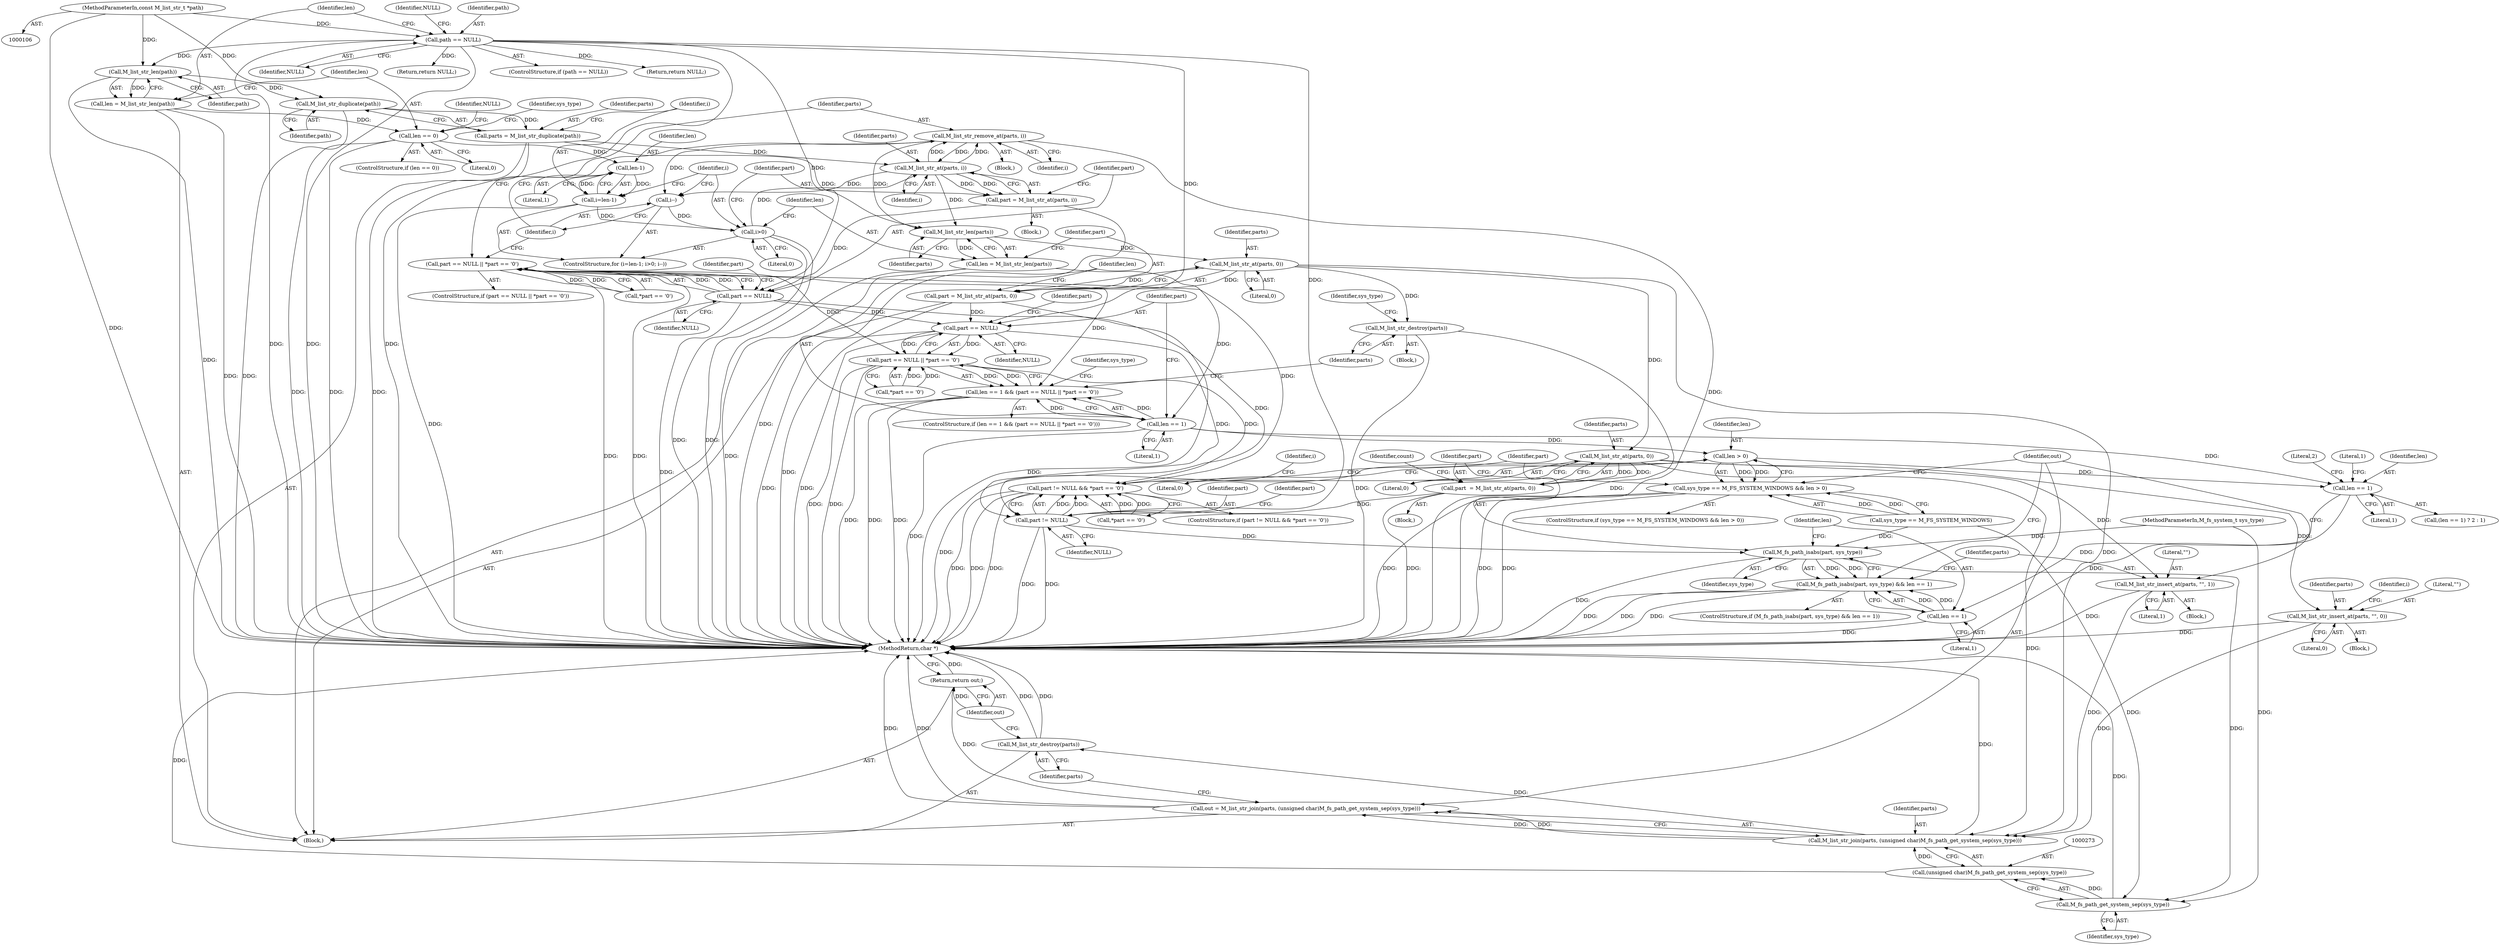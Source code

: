 digraph "0_mstdlib_db124b8f607dd0a40a9aef2d4d468fad433522a7_5@API" {
"1000169" [label="(Call,M_list_str_remove_at(parts, i))"];
"1000156" [label="(Call,M_list_str_at(parts, i))"];
"1000138" [label="(Call,parts = M_list_str_duplicate(path))"];
"1000140" [label="(Call,M_list_str_duplicate(path))"];
"1000125" [label="(Call,M_list_str_len(path))"];
"1000117" [label="(Call,path == NULL)"];
"1000107" [label="(MethodParameterIn,const M_list_str_t *path)"];
"1000169" [label="(Call,M_list_str_remove_at(parts, i))"];
"1000148" [label="(Call,i>0)"];
"1000151" [label="(Call,i--)"];
"1000143" [label="(Call,i=len-1)"];
"1000145" [label="(Call,len-1)"];
"1000128" [label="(Call,len == 0)"];
"1000123" [label="(Call,len = M_list_str_len(path))"];
"1000154" [label="(Call,part = M_list_str_at(parts, i))"];
"1000161" [label="(Call,part == NULL)"];
"1000160" [label="(Call,part == NULL || *part == '\0')"];
"1000182" [label="(Call,len == 1 && (part == NULL || *part == '\0'))"];
"1000186" [label="(Call,part == NULL || *part == '\0')"];
"1000231" [label="(Call,part != NULL && *part == '\0')"];
"1000187" [label="(Call,part == NULL)"];
"1000232" [label="(Call,part != NULL)"];
"1000257" [label="(Call,M_fs_path_isabs(part, sys_type))"];
"1000256" [label="(Call,M_fs_path_isabs(part, sys_type) && len == 1)"];
"1000274" [label="(Call,M_fs_path_get_system_sep(sys_type))"];
"1000272" [label="(Call,(unsigned char)M_fs_path_get_system_sep(sys_type))"];
"1000270" [label="(Call,M_list_str_join(parts, (unsigned char)M_fs_path_get_system_sep(sys_type)))"];
"1000268" [label="(Call,out = M_list_str_join(parts, (unsigned char)M_fs_path_get_system_sep(sys_type)))"];
"1000278" [label="(Return,return out;)"];
"1000276" [label="(Call,M_list_str_destroy(parts))"];
"1000174" [label="(Call,M_list_str_len(parts))"];
"1000172" [label="(Call,len = M_list_str_len(parts))"];
"1000183" [label="(Call,len == 1)"];
"1000213" [label="(Call,len > 0)"];
"1000209" [label="(Call,sys_type == M_FS_SYSTEM_WINDOWS && len > 0)"];
"1000225" [label="(Call,len == 1)"];
"1000260" [label="(Call,len == 1)"];
"1000178" [label="(Call,M_list_str_at(parts, 0))"];
"1000176" [label="(Call,part = M_list_str_at(parts, 0))"];
"1000195" [label="(Call,M_list_str_destroy(parts))"];
"1000219" [label="(Call,M_list_str_at(parts, 0))"];
"1000217" [label="(Call,part  = M_list_str_at(parts, 0))"];
"1000250" [label="(Call,M_list_str_insert_at(parts, \"\", 0))"];
"1000264" [label="(Call,M_list_str_insert_at(parts, \"\", 1))"];
"1000150" [label="(Literal,0)"];
"1000143" [label="(Call,i=len-1)"];
"1000175" [label="(Identifier,parts)"];
"1000180" [label="(Literal,0)"];
"1000141" [label="(Identifier,path)"];
"1000161" [label="(Call,part == NULL)"];
"1000169" [label="(Call,M_list_str_remove_at(parts, i))"];
"1000119" [label="(Identifier,NULL)"];
"1000159" [label="(ControlStructure,if (part == NULL || *part == '\0'))"];
"1000133" [label="(Identifier,NULL)"];
"1000210" [label="(Call,sys_type == M_FS_SYSTEM_WINDOWS)"];
"1000235" [label="(Call,*part == '\0')"];
"1000233" [label="(Identifier,part)"];
"1000183" [label="(Call,len == 1)"];
"1000140" [label="(Call,M_list_str_duplicate(path))"];
"1000177" [label="(Identifier,part)"];
"1000194" [label="(Block,)"];
"1000253" [label="(Literal,0)"];
"1000190" [label="(Call,*part == '\0')"];
"1000276" [label="(Call,M_list_str_destroy(parts))"];
"1000213" [label="(Call,len > 0)"];
"1000274" [label="(Call,M_fs_path_get_system_sep(sys_type))"];
"1000256" [label="(Call,M_fs_path_isabs(part, sys_type) && len == 1)"];
"1000107" [label="(MethodParameterIn,const M_list_str_t *path)"];
"1000269" [label="(Identifier,out)"];
"1000209" [label="(Call,sys_type == M_FS_SYSTEM_WINDOWS && len > 0)"];
"1000220" [label="(Identifier,parts)"];
"1000277" [label="(Identifier,parts)"];
"1000242" [label="(Identifier,i)"];
"1000279" [label="(Identifier,out)"];
"1000234" [label="(Identifier,NULL)"];
"1000196" [label="(Identifier,parts)"];
"1000187" [label="(Call,part == NULL)"];
"1000127" [label="(ControlStructure,if (len == 0))"];
"1000214" [label="(Identifier,len)"];
"1000261" [label="(Identifier,len)"];
"1000151" [label="(Call,i--)"];
"1000122" [label="(Identifier,NULL)"];
"1000155" [label="(Identifier,part)"];
"1000162" [label="(Identifier,part)"];
"1000275" [label="(Identifier,sys_type)"];
"1000208" [label="(ControlStructure,if (sys_type == M_FS_SYSTEM_WINDOWS && len > 0))"];
"1000181" [label="(ControlStructure,if (len == 1 && (part == NULL || *part == '\0')))"];
"1000217" [label="(Call,part  = M_list_str_at(parts, 0))"];
"1000270" [label="(Call,M_list_str_join(parts, (unsigned char)M_fs_path_get_system_sep(sys_type)))"];
"1000128" [label="(Call,len == 0)"];
"1000121" [label="(Return,return NULL;)"];
"1000267" [label="(Literal,1)"];
"1000280" [label="(MethodReturn,char *)"];
"1000258" [label="(Identifier,part)"];
"1000135" [label="(Identifier,sys_type)"];
"1000156" [label="(Call,M_list_str_at(parts, i))"];
"1000145" [label="(Call,len-1)"];
"1000265" [label="(Identifier,parts)"];
"1000250" [label="(Call,M_list_str_insert_at(parts, \"\", 0))"];
"1000126" [label="(Identifier,path)"];
"1000232" [label="(Call,part != NULL)"];
"1000168" [label="(Block,)"];
"1000148" [label="(Call,i>0)"];
"1000164" [label="(Call,*part == '\0')"];
"1000227" [label="(Literal,1)"];
"1000172" [label="(Call,len = M_list_str_len(parts))"];
"1000109" [label="(Block,)"];
"1000154" [label="(Call,part = M_list_str_at(parts, i))"];
"1000186" [label="(Call,part == NULL || *part == '\0')"];
"1000230" [label="(ControlStructure,if (part != NULL && *part == '\0'))"];
"1000142" [label="(ControlStructure,for (i=len-1; i>0; i--))"];
"1000116" [label="(ControlStructure,if (path == NULL))"];
"1000263" [label="(Block,)"];
"1000251" [label="(Identifier,parts)"];
"1000231" [label="(Call,part != NULL && *part == '\0')"];
"1000166" [label="(Identifier,part)"];
"1000144" [label="(Identifier,i)"];
"1000130" [label="(Literal,0)"];
"1000260" [label="(Call,len == 1)"];
"1000248" [label="(Identifier,i)"];
"1000271" [label="(Identifier,parts)"];
"1000185" [label="(Literal,1)"];
"1000125" [label="(Call,M_list_str_len(path))"];
"1000229" [label="(Literal,1)"];
"1000182" [label="(Call,len == 1 && (part == NULL || *part == '\0'))"];
"1000223" [label="(Identifier,count)"];
"1000189" [label="(Identifier,NULL)"];
"1000173" [label="(Identifier,len)"];
"1000147" [label="(Literal,1)"];
"1000195" [label="(Call,M_list_str_destroy(parts))"];
"1000192" [label="(Identifier,part)"];
"1000272" [label="(Call,(unsigned char)M_fs_path_get_system_sep(sys_type))"];
"1000123" [label="(Call,len = M_list_str_len(path))"];
"1000199" [label="(Identifier,sys_type)"];
"1000237" [label="(Identifier,part)"];
"1000158" [label="(Identifier,i)"];
"1000219" [label="(Call,M_list_str_at(parts, 0))"];
"1000224" [label="(Call,(len == 1) ? 2 : 1)"];
"1000211" [label="(Identifier,sys_type)"];
"1000132" [label="(Return,return NULL;)"];
"1000226" [label="(Identifier,len)"];
"1000117" [label="(Call,path == NULL)"];
"1000249" [label="(Block,)"];
"1000118" [label="(Identifier,path)"];
"1000266" [label="(Literal,\"\")"];
"1000184" [label="(Identifier,len)"];
"1000176" [label="(Call,part = M_list_str_at(parts, 0))"];
"1000160" [label="(Call,part == NULL || *part == '\0')"];
"1000216" [label="(Block,)"];
"1000139" [label="(Identifier,parts)"];
"1000153" [label="(Block,)"];
"1000278" [label="(Return,return out;)"];
"1000228" [label="(Literal,2)"];
"1000221" [label="(Literal,0)"];
"1000174" [label="(Call,M_list_str_len(parts))"];
"1000215" [label="(Literal,0)"];
"1000171" [label="(Identifier,i)"];
"1000157" [label="(Identifier,parts)"];
"1000257" [label="(Call,M_fs_path_isabs(part, sys_type))"];
"1000225" [label="(Call,len == 1)"];
"1000179" [label="(Identifier,parts)"];
"1000262" [label="(Literal,1)"];
"1000138" [label="(Call,parts = M_list_str_duplicate(path))"];
"1000152" [label="(Identifier,i)"];
"1000170" [label="(Identifier,parts)"];
"1000178" [label="(Call,M_list_str_at(parts, 0))"];
"1000264" [label="(Call,M_list_str_insert_at(parts, \"\", 1))"];
"1000108" [label="(MethodParameterIn,M_fs_system_t sys_type)"];
"1000149" [label="(Identifier,i)"];
"1000124" [label="(Identifier,len)"];
"1000129" [label="(Identifier,len)"];
"1000259" [label="(Identifier,sys_type)"];
"1000146" [label="(Identifier,len)"];
"1000188" [label="(Identifier,part)"];
"1000268" [label="(Call,out = M_list_str_join(parts, (unsigned char)M_fs_path_get_system_sep(sys_type)))"];
"1000163" [label="(Identifier,NULL)"];
"1000218" [label="(Identifier,part)"];
"1000252" [label="(Literal,\"\")"];
"1000255" [label="(ControlStructure,if (M_fs_path_isabs(part, sys_type) && len == 1))"];
"1000169" -> "1000168"  [label="AST: "];
"1000169" -> "1000171"  [label="CFG: "];
"1000170" -> "1000169"  [label="AST: "];
"1000171" -> "1000169"  [label="AST: "];
"1000152" -> "1000169"  [label="CFG: "];
"1000169" -> "1000280"  [label="DDG: "];
"1000169" -> "1000151"  [label="DDG: "];
"1000169" -> "1000156"  [label="DDG: "];
"1000156" -> "1000169"  [label="DDG: "];
"1000156" -> "1000169"  [label="DDG: "];
"1000169" -> "1000174"  [label="DDG: "];
"1000156" -> "1000154"  [label="AST: "];
"1000156" -> "1000158"  [label="CFG: "];
"1000157" -> "1000156"  [label="AST: "];
"1000158" -> "1000156"  [label="AST: "];
"1000154" -> "1000156"  [label="CFG: "];
"1000156" -> "1000151"  [label="DDG: "];
"1000156" -> "1000154"  [label="DDG: "];
"1000156" -> "1000154"  [label="DDG: "];
"1000138" -> "1000156"  [label="DDG: "];
"1000148" -> "1000156"  [label="DDG: "];
"1000156" -> "1000174"  [label="DDG: "];
"1000138" -> "1000109"  [label="AST: "];
"1000138" -> "1000140"  [label="CFG: "];
"1000139" -> "1000138"  [label="AST: "];
"1000140" -> "1000138"  [label="AST: "];
"1000144" -> "1000138"  [label="CFG: "];
"1000138" -> "1000280"  [label="DDG: "];
"1000140" -> "1000138"  [label="DDG: "];
"1000138" -> "1000174"  [label="DDG: "];
"1000140" -> "1000141"  [label="CFG: "];
"1000141" -> "1000140"  [label="AST: "];
"1000140" -> "1000280"  [label="DDG: "];
"1000125" -> "1000140"  [label="DDG: "];
"1000107" -> "1000140"  [label="DDG: "];
"1000125" -> "1000123"  [label="AST: "];
"1000125" -> "1000126"  [label="CFG: "];
"1000126" -> "1000125"  [label="AST: "];
"1000123" -> "1000125"  [label="CFG: "];
"1000125" -> "1000280"  [label="DDG: "];
"1000125" -> "1000123"  [label="DDG: "];
"1000117" -> "1000125"  [label="DDG: "];
"1000107" -> "1000125"  [label="DDG: "];
"1000117" -> "1000116"  [label="AST: "];
"1000117" -> "1000119"  [label="CFG: "];
"1000118" -> "1000117"  [label="AST: "];
"1000119" -> "1000117"  [label="AST: "];
"1000122" -> "1000117"  [label="CFG: "];
"1000124" -> "1000117"  [label="CFG: "];
"1000117" -> "1000280"  [label="DDG: "];
"1000117" -> "1000280"  [label="DDG: "];
"1000117" -> "1000280"  [label="DDG: "];
"1000107" -> "1000117"  [label="DDG: "];
"1000117" -> "1000121"  [label="DDG: "];
"1000117" -> "1000132"  [label="DDG: "];
"1000117" -> "1000161"  [label="DDG: "];
"1000117" -> "1000187"  [label="DDG: "];
"1000117" -> "1000232"  [label="DDG: "];
"1000107" -> "1000106"  [label="AST: "];
"1000107" -> "1000280"  [label="DDG: "];
"1000148" -> "1000142"  [label="AST: "];
"1000148" -> "1000150"  [label="CFG: "];
"1000149" -> "1000148"  [label="AST: "];
"1000150" -> "1000148"  [label="AST: "];
"1000155" -> "1000148"  [label="CFG: "];
"1000173" -> "1000148"  [label="CFG: "];
"1000148" -> "1000280"  [label="DDG: "];
"1000148" -> "1000280"  [label="DDG: "];
"1000151" -> "1000148"  [label="DDG: "];
"1000143" -> "1000148"  [label="DDG: "];
"1000151" -> "1000142"  [label="AST: "];
"1000151" -> "1000152"  [label="CFG: "];
"1000152" -> "1000151"  [label="AST: "];
"1000149" -> "1000151"  [label="CFG: "];
"1000143" -> "1000142"  [label="AST: "];
"1000143" -> "1000145"  [label="CFG: "];
"1000144" -> "1000143"  [label="AST: "];
"1000145" -> "1000143"  [label="AST: "];
"1000149" -> "1000143"  [label="CFG: "];
"1000143" -> "1000280"  [label="DDG: "];
"1000145" -> "1000143"  [label="DDG: "];
"1000145" -> "1000143"  [label="DDG: "];
"1000145" -> "1000147"  [label="CFG: "];
"1000146" -> "1000145"  [label="AST: "];
"1000147" -> "1000145"  [label="AST: "];
"1000128" -> "1000145"  [label="DDG: "];
"1000128" -> "1000127"  [label="AST: "];
"1000128" -> "1000130"  [label="CFG: "];
"1000129" -> "1000128"  [label="AST: "];
"1000130" -> "1000128"  [label="AST: "];
"1000133" -> "1000128"  [label="CFG: "];
"1000135" -> "1000128"  [label="CFG: "];
"1000128" -> "1000280"  [label="DDG: "];
"1000128" -> "1000280"  [label="DDG: "];
"1000123" -> "1000128"  [label="DDG: "];
"1000123" -> "1000109"  [label="AST: "];
"1000124" -> "1000123"  [label="AST: "];
"1000129" -> "1000123"  [label="CFG: "];
"1000123" -> "1000280"  [label="DDG: "];
"1000154" -> "1000153"  [label="AST: "];
"1000155" -> "1000154"  [label="AST: "];
"1000162" -> "1000154"  [label="CFG: "];
"1000154" -> "1000280"  [label="DDG: "];
"1000154" -> "1000161"  [label="DDG: "];
"1000161" -> "1000160"  [label="AST: "];
"1000161" -> "1000163"  [label="CFG: "];
"1000162" -> "1000161"  [label="AST: "];
"1000163" -> "1000161"  [label="AST: "];
"1000166" -> "1000161"  [label="CFG: "];
"1000160" -> "1000161"  [label="CFG: "];
"1000161" -> "1000280"  [label="DDG: "];
"1000161" -> "1000160"  [label="DDG: "];
"1000161" -> "1000160"  [label="DDG: "];
"1000161" -> "1000187"  [label="DDG: "];
"1000161" -> "1000232"  [label="DDG: "];
"1000160" -> "1000159"  [label="AST: "];
"1000160" -> "1000164"  [label="CFG: "];
"1000164" -> "1000160"  [label="AST: "];
"1000170" -> "1000160"  [label="CFG: "];
"1000152" -> "1000160"  [label="CFG: "];
"1000160" -> "1000280"  [label="DDG: "];
"1000160" -> "1000280"  [label="DDG: "];
"1000164" -> "1000160"  [label="DDG: "];
"1000164" -> "1000160"  [label="DDG: "];
"1000160" -> "1000182"  [label="DDG: "];
"1000160" -> "1000186"  [label="DDG: "];
"1000160" -> "1000231"  [label="DDG: "];
"1000182" -> "1000181"  [label="AST: "];
"1000182" -> "1000183"  [label="CFG: "];
"1000182" -> "1000186"  [label="CFG: "];
"1000183" -> "1000182"  [label="AST: "];
"1000186" -> "1000182"  [label="AST: "];
"1000196" -> "1000182"  [label="CFG: "];
"1000211" -> "1000182"  [label="CFG: "];
"1000182" -> "1000280"  [label="DDG: "];
"1000182" -> "1000280"  [label="DDG: "];
"1000182" -> "1000280"  [label="DDG: "];
"1000183" -> "1000182"  [label="DDG: "];
"1000183" -> "1000182"  [label="DDG: "];
"1000186" -> "1000182"  [label="DDG: "];
"1000186" -> "1000182"  [label="DDG: "];
"1000186" -> "1000187"  [label="CFG: "];
"1000186" -> "1000190"  [label="CFG: "];
"1000187" -> "1000186"  [label="AST: "];
"1000190" -> "1000186"  [label="AST: "];
"1000186" -> "1000280"  [label="DDG: "];
"1000186" -> "1000280"  [label="DDG: "];
"1000187" -> "1000186"  [label="DDG: "];
"1000187" -> "1000186"  [label="DDG: "];
"1000190" -> "1000186"  [label="DDG: "];
"1000190" -> "1000186"  [label="DDG: "];
"1000186" -> "1000231"  [label="DDG: "];
"1000231" -> "1000230"  [label="AST: "];
"1000231" -> "1000232"  [label="CFG: "];
"1000231" -> "1000235"  [label="CFG: "];
"1000232" -> "1000231"  [label="AST: "];
"1000235" -> "1000231"  [label="AST: "];
"1000242" -> "1000231"  [label="CFG: "];
"1000258" -> "1000231"  [label="CFG: "];
"1000231" -> "1000280"  [label="DDG: "];
"1000231" -> "1000280"  [label="DDG: "];
"1000231" -> "1000280"  [label="DDG: "];
"1000232" -> "1000231"  [label="DDG: "];
"1000232" -> "1000231"  [label="DDG: "];
"1000235" -> "1000231"  [label="DDG: "];
"1000235" -> "1000231"  [label="DDG: "];
"1000187" -> "1000189"  [label="CFG: "];
"1000188" -> "1000187"  [label="AST: "];
"1000189" -> "1000187"  [label="AST: "];
"1000192" -> "1000187"  [label="CFG: "];
"1000187" -> "1000280"  [label="DDG: "];
"1000187" -> "1000280"  [label="DDG: "];
"1000176" -> "1000187"  [label="DDG: "];
"1000187" -> "1000232"  [label="DDG: "];
"1000232" -> "1000234"  [label="CFG: "];
"1000233" -> "1000232"  [label="AST: "];
"1000234" -> "1000232"  [label="AST: "];
"1000237" -> "1000232"  [label="CFG: "];
"1000232" -> "1000280"  [label="DDG: "];
"1000232" -> "1000280"  [label="DDG: "];
"1000217" -> "1000232"  [label="DDG: "];
"1000232" -> "1000257"  [label="DDG: "];
"1000257" -> "1000256"  [label="AST: "];
"1000257" -> "1000259"  [label="CFG: "];
"1000258" -> "1000257"  [label="AST: "];
"1000259" -> "1000257"  [label="AST: "];
"1000261" -> "1000257"  [label="CFG: "];
"1000256" -> "1000257"  [label="CFG: "];
"1000257" -> "1000280"  [label="DDG: "];
"1000257" -> "1000256"  [label="DDG: "];
"1000257" -> "1000256"  [label="DDG: "];
"1000210" -> "1000257"  [label="DDG: "];
"1000108" -> "1000257"  [label="DDG: "];
"1000257" -> "1000274"  [label="DDG: "];
"1000256" -> "1000255"  [label="AST: "];
"1000256" -> "1000260"  [label="CFG: "];
"1000260" -> "1000256"  [label="AST: "];
"1000265" -> "1000256"  [label="CFG: "];
"1000269" -> "1000256"  [label="CFG: "];
"1000256" -> "1000280"  [label="DDG: "];
"1000256" -> "1000280"  [label="DDG: "];
"1000256" -> "1000280"  [label="DDG: "];
"1000260" -> "1000256"  [label="DDG: "];
"1000260" -> "1000256"  [label="DDG: "];
"1000274" -> "1000272"  [label="AST: "];
"1000274" -> "1000275"  [label="CFG: "];
"1000275" -> "1000274"  [label="AST: "];
"1000272" -> "1000274"  [label="CFG: "];
"1000274" -> "1000280"  [label="DDG: "];
"1000274" -> "1000272"  [label="DDG: "];
"1000210" -> "1000274"  [label="DDG: "];
"1000108" -> "1000274"  [label="DDG: "];
"1000272" -> "1000270"  [label="AST: "];
"1000273" -> "1000272"  [label="AST: "];
"1000270" -> "1000272"  [label="CFG: "];
"1000272" -> "1000280"  [label="DDG: "];
"1000272" -> "1000270"  [label="DDG: "];
"1000270" -> "1000268"  [label="AST: "];
"1000271" -> "1000270"  [label="AST: "];
"1000268" -> "1000270"  [label="CFG: "];
"1000270" -> "1000280"  [label="DDG: "];
"1000270" -> "1000268"  [label="DDG: "];
"1000270" -> "1000268"  [label="DDG: "];
"1000250" -> "1000270"  [label="DDG: "];
"1000178" -> "1000270"  [label="DDG: "];
"1000264" -> "1000270"  [label="DDG: "];
"1000219" -> "1000270"  [label="DDG: "];
"1000270" -> "1000276"  [label="DDG: "];
"1000268" -> "1000109"  [label="AST: "];
"1000269" -> "1000268"  [label="AST: "];
"1000277" -> "1000268"  [label="CFG: "];
"1000268" -> "1000280"  [label="DDG: "];
"1000268" -> "1000280"  [label="DDG: "];
"1000268" -> "1000278"  [label="DDG: "];
"1000278" -> "1000109"  [label="AST: "];
"1000278" -> "1000279"  [label="CFG: "];
"1000279" -> "1000278"  [label="AST: "];
"1000280" -> "1000278"  [label="CFG: "];
"1000278" -> "1000280"  [label="DDG: "];
"1000279" -> "1000278"  [label="DDG: "];
"1000276" -> "1000109"  [label="AST: "];
"1000276" -> "1000277"  [label="CFG: "];
"1000277" -> "1000276"  [label="AST: "];
"1000279" -> "1000276"  [label="CFG: "];
"1000276" -> "1000280"  [label="DDG: "];
"1000276" -> "1000280"  [label="DDG: "];
"1000174" -> "1000172"  [label="AST: "];
"1000174" -> "1000175"  [label="CFG: "];
"1000175" -> "1000174"  [label="AST: "];
"1000172" -> "1000174"  [label="CFG: "];
"1000174" -> "1000172"  [label="DDG: "];
"1000174" -> "1000178"  [label="DDG: "];
"1000172" -> "1000109"  [label="AST: "];
"1000173" -> "1000172"  [label="AST: "];
"1000177" -> "1000172"  [label="CFG: "];
"1000172" -> "1000280"  [label="DDG: "];
"1000172" -> "1000183"  [label="DDG: "];
"1000183" -> "1000185"  [label="CFG: "];
"1000184" -> "1000183"  [label="AST: "];
"1000185" -> "1000183"  [label="AST: "];
"1000188" -> "1000183"  [label="CFG: "];
"1000183" -> "1000280"  [label="DDG: "];
"1000183" -> "1000213"  [label="DDG: "];
"1000183" -> "1000225"  [label="DDG: "];
"1000213" -> "1000209"  [label="AST: "];
"1000213" -> "1000215"  [label="CFG: "];
"1000214" -> "1000213"  [label="AST: "];
"1000215" -> "1000213"  [label="AST: "];
"1000209" -> "1000213"  [label="CFG: "];
"1000213" -> "1000280"  [label="DDG: "];
"1000213" -> "1000209"  [label="DDG: "];
"1000213" -> "1000209"  [label="DDG: "];
"1000213" -> "1000225"  [label="DDG: "];
"1000209" -> "1000208"  [label="AST: "];
"1000209" -> "1000210"  [label="CFG: "];
"1000210" -> "1000209"  [label="AST: "];
"1000218" -> "1000209"  [label="CFG: "];
"1000269" -> "1000209"  [label="CFG: "];
"1000209" -> "1000280"  [label="DDG: "];
"1000209" -> "1000280"  [label="DDG: "];
"1000209" -> "1000280"  [label="DDG: "];
"1000210" -> "1000209"  [label="DDG: "];
"1000210" -> "1000209"  [label="DDG: "];
"1000225" -> "1000224"  [label="AST: "];
"1000225" -> "1000227"  [label="CFG: "];
"1000226" -> "1000225"  [label="AST: "];
"1000227" -> "1000225"  [label="AST: "];
"1000228" -> "1000225"  [label="CFG: "];
"1000229" -> "1000225"  [label="CFG: "];
"1000225" -> "1000280"  [label="DDG: "];
"1000225" -> "1000260"  [label="DDG: "];
"1000260" -> "1000262"  [label="CFG: "];
"1000261" -> "1000260"  [label="AST: "];
"1000262" -> "1000260"  [label="AST: "];
"1000260" -> "1000280"  [label="DDG: "];
"1000178" -> "1000176"  [label="AST: "];
"1000178" -> "1000180"  [label="CFG: "];
"1000179" -> "1000178"  [label="AST: "];
"1000180" -> "1000178"  [label="AST: "];
"1000176" -> "1000178"  [label="CFG: "];
"1000178" -> "1000176"  [label="DDG: "];
"1000178" -> "1000176"  [label="DDG: "];
"1000178" -> "1000195"  [label="DDG: "];
"1000178" -> "1000219"  [label="DDG: "];
"1000176" -> "1000109"  [label="AST: "];
"1000177" -> "1000176"  [label="AST: "];
"1000184" -> "1000176"  [label="CFG: "];
"1000176" -> "1000280"  [label="DDG: "];
"1000176" -> "1000280"  [label="DDG: "];
"1000195" -> "1000194"  [label="AST: "];
"1000195" -> "1000196"  [label="CFG: "];
"1000196" -> "1000195"  [label="AST: "];
"1000199" -> "1000195"  [label="CFG: "];
"1000195" -> "1000280"  [label="DDG: "];
"1000195" -> "1000280"  [label="DDG: "];
"1000219" -> "1000217"  [label="AST: "];
"1000219" -> "1000221"  [label="CFG: "];
"1000220" -> "1000219"  [label="AST: "];
"1000221" -> "1000219"  [label="AST: "];
"1000217" -> "1000219"  [label="CFG: "];
"1000219" -> "1000217"  [label="DDG: "];
"1000219" -> "1000217"  [label="DDG: "];
"1000219" -> "1000250"  [label="DDG: "];
"1000219" -> "1000264"  [label="DDG: "];
"1000217" -> "1000216"  [label="AST: "];
"1000218" -> "1000217"  [label="AST: "];
"1000223" -> "1000217"  [label="CFG: "];
"1000217" -> "1000280"  [label="DDG: "];
"1000250" -> "1000249"  [label="AST: "];
"1000250" -> "1000253"  [label="CFG: "];
"1000251" -> "1000250"  [label="AST: "];
"1000252" -> "1000250"  [label="AST: "];
"1000253" -> "1000250"  [label="AST: "];
"1000248" -> "1000250"  [label="CFG: "];
"1000250" -> "1000280"  [label="DDG: "];
"1000264" -> "1000263"  [label="AST: "];
"1000264" -> "1000267"  [label="CFG: "];
"1000265" -> "1000264"  [label="AST: "];
"1000266" -> "1000264"  [label="AST: "];
"1000267" -> "1000264"  [label="AST: "];
"1000269" -> "1000264"  [label="CFG: "];
"1000264" -> "1000280"  [label="DDG: "];
}
